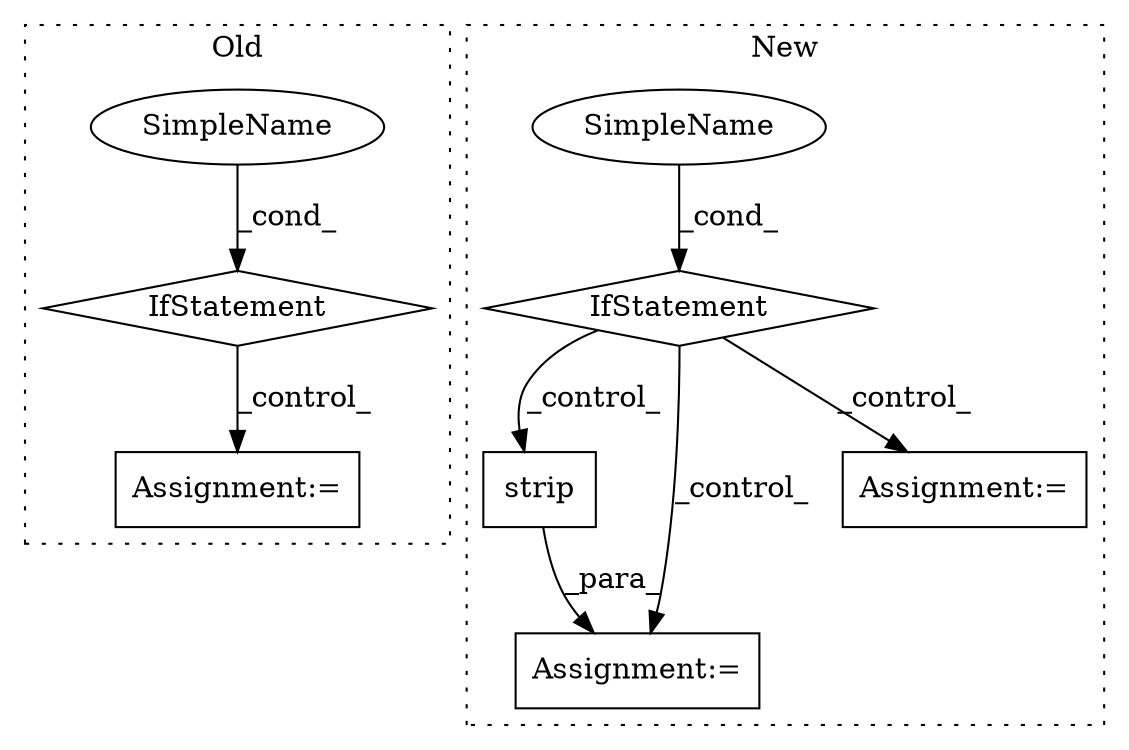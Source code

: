 digraph G {
subgraph cluster0 {
1 [label="IfStatement" a="25" s="252,279" l="4,2" shape="diamond"];
7 [label="Assignment:=" a="7" s="445,536" l="53,2" shape="box"];
8 [label="SimpleName" a="42" s="" l="" shape="ellipse"];
label = "Old";
style="dotted";
}
subgraph cluster1 {
2 [label="strip" a="32" s="508" l="7" shape="box"];
3 [label="Assignment:=" a="7" s="560" l="1" shape="box"];
4 [label="SimpleName" a="42" s="" l="" shape="ellipse"];
5 [label="IfStatement" a="25" s="269,296" l="4,2" shape="diamond"];
6 [label="Assignment:=" a="7" s="811,906" l="57,2" shape="box"];
label = "New";
style="dotted";
}
1 -> 7 [label="_control_"];
2 -> 3 [label="_para_"];
4 -> 5 [label="_cond_"];
5 -> 6 [label="_control_"];
5 -> 2 [label="_control_"];
5 -> 3 [label="_control_"];
8 -> 1 [label="_cond_"];
}